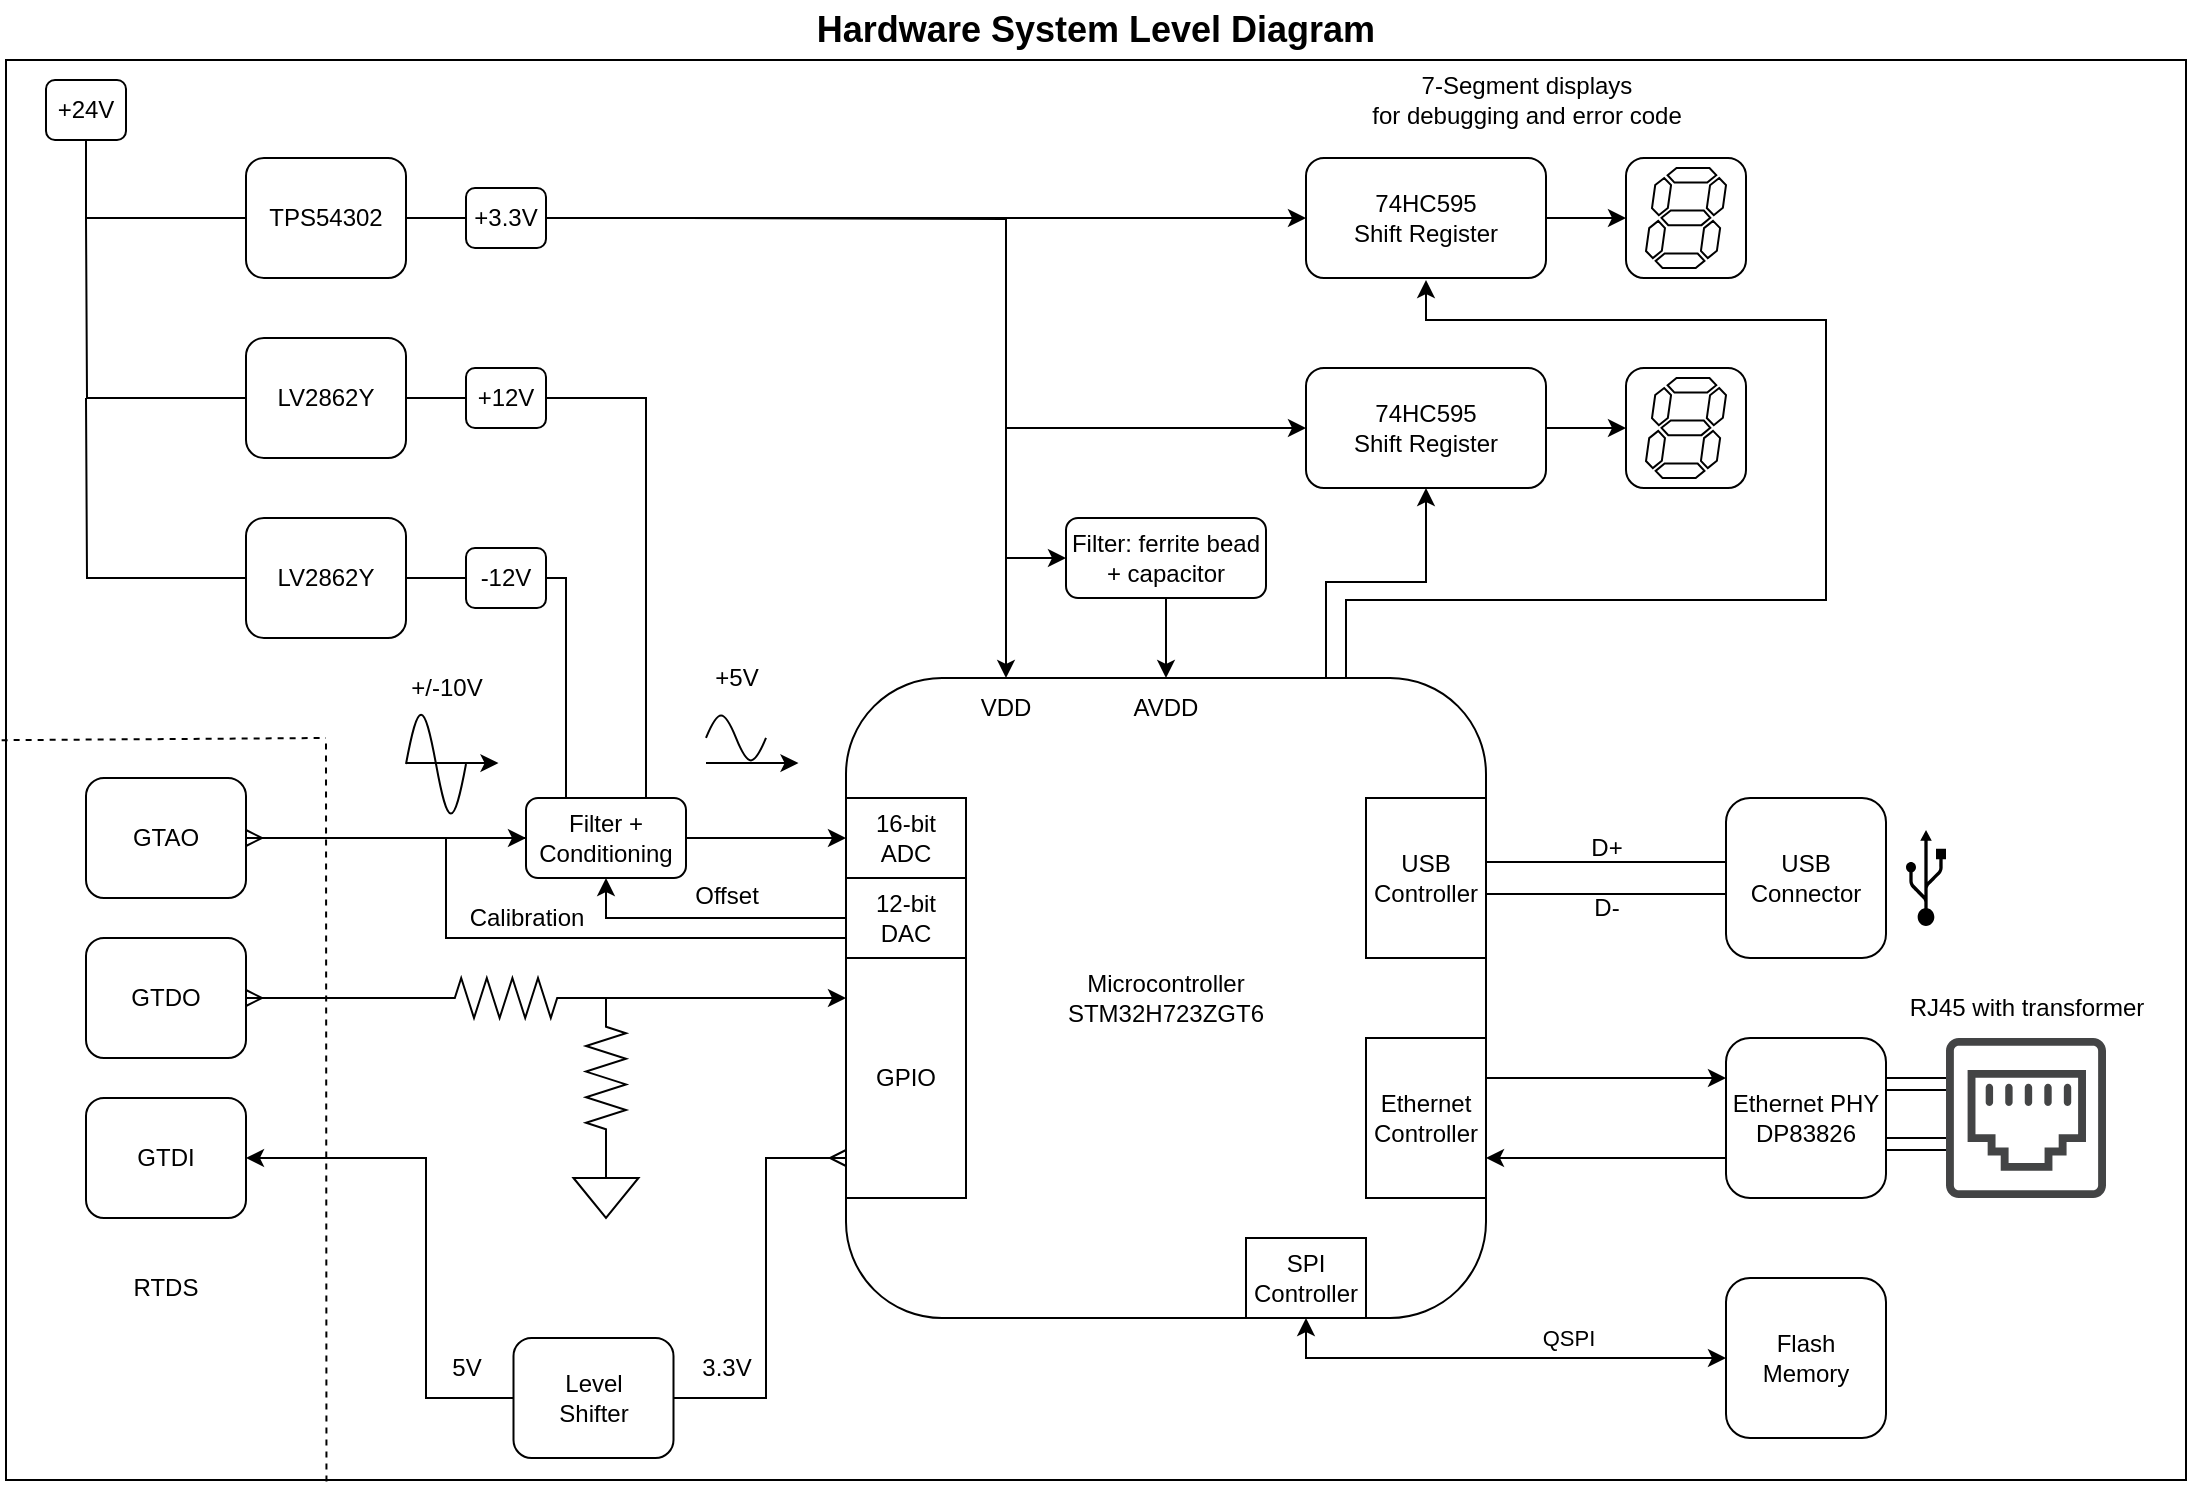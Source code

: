 <mxfile version="21.3.8" type="github">
  <diagram name="Page-1" id="smX_h_Syulk-mbbJK1Uy">
    <mxGraphModel dx="1687" dy="889" grid="1" gridSize="10" guides="1" tooltips="1" connect="1" arrows="1" fold="1" page="1" pageScale="1" pageWidth="1169" pageHeight="827" math="0" shadow="0">
      <root>
        <mxCell id="0" />
        <mxCell id="1" parent="0" />
        <mxCell id="5CAguak0q4o9Jqj831dS-51" value="" style="rounded=0;whiteSpace=wrap;html=1;fillColor=none;" vertex="1" parent="1">
          <mxGeometry x="40" y="60" width="1090" height="710" as="geometry" />
        </mxCell>
        <mxCell id="T1ee5KC6RYy0uwIiaXDq-45" style="edgeStyle=orthogonalEdgeStyle;rounded=0;orthogonalLoop=1;jettySize=auto;html=1;exitX=0.5;exitY=1;exitDx=0;exitDy=0;entryX=0.5;entryY=0;entryDx=0;entryDy=0;startArrow=classic;startFill=1;" parent="1" source="T1ee5KC6RYy0uwIiaXDq-48" target="T1ee5KC6RYy0uwIiaXDq-44" edge="1">
          <mxGeometry relative="1" as="geometry" />
        </mxCell>
        <mxCell id="T1ee5KC6RYy0uwIiaXDq-46" value="QSPI" style="edgeLabel;html=1;align=center;verticalAlign=middle;resizable=0;points=[];" parent="T1ee5KC6RYy0uwIiaXDq-45" vertex="1" connectable="0">
          <mxGeometry x="0.318" relative="1" as="geometry">
            <mxPoint x="-1" y="-10" as="offset" />
          </mxGeometry>
        </mxCell>
        <mxCell id="5CAguak0q4o9Jqj831dS-46" style="edgeStyle=orthogonalEdgeStyle;rounded=0;orthogonalLoop=1;jettySize=auto;html=1;exitX=0.75;exitY=0;exitDx=0;exitDy=0;" edge="1" parent="1" source="T1ee5KC6RYy0uwIiaXDq-1">
          <mxGeometry relative="1" as="geometry">
            <mxPoint x="750.0" y="170" as="targetPoint" />
            <Array as="points">
              <mxPoint x="710" y="369" />
              <mxPoint x="710" y="330" />
              <mxPoint x="950" y="330" />
              <mxPoint x="950" y="190" />
              <mxPoint x="750" y="190" />
            </Array>
          </mxGeometry>
        </mxCell>
        <mxCell id="5CAguak0q4o9Jqj831dS-47" style="edgeStyle=orthogonalEdgeStyle;rounded=0;orthogonalLoop=1;jettySize=auto;html=1;exitX=0.75;exitY=0;exitDx=0;exitDy=0;entryX=0.5;entryY=1;entryDx=0;entryDy=0;" edge="1" parent="1" source="T1ee5KC6RYy0uwIiaXDq-1" target="5CAguak0q4o9Jqj831dS-29">
          <mxGeometry relative="1" as="geometry">
            <Array as="points">
              <mxPoint x="700" y="321" />
              <mxPoint x="750" y="321" />
            </Array>
          </mxGeometry>
        </mxCell>
        <mxCell id="T1ee5KC6RYy0uwIiaXDq-1" value="Microcontroller&lt;br&gt;STM32H723ZGT6" style="rounded=1;whiteSpace=wrap;html=1;" parent="1" vertex="1">
          <mxGeometry x="460" y="369" width="320" height="320" as="geometry" />
        </mxCell>
        <mxCell id="T1ee5KC6RYy0uwIiaXDq-3" style="edgeStyle=orthogonalEdgeStyle;rounded=0;orthogonalLoop=1;jettySize=auto;html=1;exitX=1;exitY=0.5;exitDx=0;exitDy=0;entryX=0;entryY=0.25;entryDx=0;entryDy=0;endArrow=classic;endFill=1;startArrow=none;startFill=0;" parent="1" source="T1ee5KC6RYy0uwIiaXDq-2" target="T1ee5KC6RYy0uwIiaXDq-1" edge="1">
          <mxGeometry relative="1" as="geometry">
            <Array as="points">
              <mxPoint x="380" y="449" />
            </Array>
          </mxGeometry>
        </mxCell>
        <mxCell id="T1ee5KC6RYy0uwIiaXDq-2" value="Filter + Conditioning" style="rounded=1;whiteSpace=wrap;html=1;" parent="1" vertex="1">
          <mxGeometry x="300" y="429" width="80" height="40" as="geometry" />
        </mxCell>
        <mxCell id="T1ee5KC6RYy0uwIiaXDq-7" style="edgeStyle=orthogonalEdgeStyle;rounded=0;orthogonalLoop=1;jettySize=auto;html=1;exitX=1;exitY=0.5;exitDx=0;exitDy=0;entryX=0;entryY=0.5;entryDx=0;entryDy=0;endArrow=none;endFill=0;startArrow=ERmany;startFill=0;" parent="1" source="T1ee5KC6RYy0uwIiaXDq-6" target="T1ee5KC6RYy0uwIiaXDq-2" edge="1">
          <mxGeometry relative="1" as="geometry">
            <Array as="points">
              <mxPoint x="300" y="449" />
            </Array>
          </mxGeometry>
        </mxCell>
        <mxCell id="T1ee5KC6RYy0uwIiaXDq-6" value="GTAO" style="rounded=1;whiteSpace=wrap;html=1;" parent="1" vertex="1">
          <mxGeometry x="80" y="419" width="80" height="60" as="geometry" />
        </mxCell>
        <mxCell id="T1ee5KC6RYy0uwIiaXDq-9" value="16-bit ADC" style="rounded=0;whiteSpace=wrap;html=1;" parent="1" vertex="1">
          <mxGeometry x="460" y="429" width="60" height="40" as="geometry" />
        </mxCell>
        <mxCell id="5CAguak0q4o9Jqj831dS-41" style="edgeStyle=orthogonalEdgeStyle;rounded=0;orthogonalLoop=1;jettySize=auto;html=1;exitX=1;exitY=0.5;exitDx=0;exitDy=0;entryX=0;entryY=0.5;entryDx=0;entryDy=0;" edge="1" parent="1" source="T1ee5KC6RYy0uwIiaXDq-10" target="5CAguak0q4o9Jqj831dS-40">
          <mxGeometry relative="1" as="geometry">
            <Array as="points">
              <mxPoint x="540" y="139" />
              <mxPoint x="540" y="309" />
            </Array>
          </mxGeometry>
        </mxCell>
        <mxCell id="T1ee5KC6RYy0uwIiaXDq-10" value="TPS54302" style="rounded=1;whiteSpace=wrap;html=1;" parent="1" vertex="1">
          <mxGeometry x="160" y="109" width="80" height="60" as="geometry" />
        </mxCell>
        <mxCell id="T1ee5KC6RYy0uwIiaXDq-15" value="VDD" style="text;html=1;strokeColor=none;fillColor=none;align=center;verticalAlign=middle;whiteSpace=wrap;rounded=0;" parent="1" vertex="1">
          <mxGeometry x="510" y="369" width="60" height="30" as="geometry" />
        </mxCell>
        <mxCell id="T1ee5KC6RYy0uwIiaXDq-21" style="edgeStyle=orthogonalEdgeStyle;rounded=0;orthogonalLoop=1;jettySize=auto;html=1;exitX=1;exitY=0.5;exitDx=0;exitDy=0;entryX=0;entryY=0.5;entryDx=0;entryDy=0;entryPerimeter=0;endArrow=none;endFill=0;startArrow=ERmany;startFill=0;" parent="1" source="T1ee5KC6RYy0uwIiaXDq-16" target="T1ee5KC6RYy0uwIiaXDq-17" edge="1">
          <mxGeometry relative="1" as="geometry" />
        </mxCell>
        <mxCell id="T1ee5KC6RYy0uwIiaXDq-16" value="GTDO" style="rounded=1;whiteSpace=wrap;html=1;" parent="1" vertex="1">
          <mxGeometry x="80" y="499" width="80" height="60" as="geometry" />
        </mxCell>
        <mxCell id="T1ee5KC6RYy0uwIiaXDq-19" style="edgeStyle=orthogonalEdgeStyle;rounded=0;orthogonalLoop=1;jettySize=auto;html=1;exitX=1;exitY=0.5;exitDx=0;exitDy=0;exitPerimeter=0;entryX=0;entryY=0.5;entryDx=0;entryDy=0;endArrow=classic;endFill=1;" parent="1" source="T1ee5KC6RYy0uwIiaXDq-17" target="T1ee5KC6RYy0uwIiaXDq-1" edge="1">
          <mxGeometry relative="1" as="geometry" />
        </mxCell>
        <mxCell id="T1ee5KC6RYy0uwIiaXDq-17" value="" style="pointerEvents=1;verticalLabelPosition=bottom;shadow=0;dashed=0;align=center;html=1;verticalAlign=top;shape=mxgraph.electrical.resistors.resistor_2;" parent="1" vertex="1">
          <mxGeometry x="250" y="519" width="80" height="20" as="geometry" />
        </mxCell>
        <mxCell id="T1ee5KC6RYy0uwIiaXDq-18" value="" style="pointerEvents=1;verticalLabelPosition=bottom;shadow=0;dashed=0;align=center;html=1;verticalAlign=top;shape=mxgraph.electrical.resistors.resistor_2;direction=south;" parent="1" vertex="1">
          <mxGeometry x="330" y="529" width="20" height="80" as="geometry" />
        </mxCell>
        <mxCell id="T1ee5KC6RYy0uwIiaXDq-20" value="" style="pointerEvents=1;verticalLabelPosition=bottom;shadow=0;dashed=0;align=center;html=1;verticalAlign=top;shape=mxgraph.electrical.signal_sources.signal_ground;" parent="1" vertex="1">
          <mxGeometry x="323.75" y="609" width="32.5" height="30" as="geometry" />
        </mxCell>
        <mxCell id="T1ee5KC6RYy0uwIiaXDq-22" value="GTDI" style="rounded=1;whiteSpace=wrap;html=1;" parent="1" vertex="1">
          <mxGeometry x="80" y="579" width="80" height="60" as="geometry" />
        </mxCell>
        <mxCell id="T1ee5KC6RYy0uwIiaXDq-31" style="edgeStyle=orthogonalEdgeStyle;rounded=0;orthogonalLoop=1;jettySize=auto;html=1;exitX=1;exitY=0.5;exitDx=0;exitDy=0;entryX=1;entryY=0.5;entryDx=0;entryDy=0;endArrow=classic;endFill=1;startArrow=none;startFill=0;" parent="1" target="T1ee5KC6RYy0uwIiaXDq-22" edge="1">
          <mxGeometry relative="1" as="geometry">
            <mxPoint x="300" y="729" as="sourcePoint" />
            <Array as="points">
              <mxPoint x="250" y="729" />
              <mxPoint x="250" y="609" />
            </Array>
          </mxGeometry>
        </mxCell>
        <mxCell id="T1ee5KC6RYy0uwIiaXDq-32" style="edgeStyle=orthogonalEdgeStyle;rounded=0;orthogonalLoop=1;jettySize=auto;html=1;entryX=0;entryY=0.75;entryDx=0;entryDy=0;endArrow=ERmany;endFill=0;" parent="1" target="T1ee5KC6RYy0uwIiaXDq-1" edge="1">
          <mxGeometry relative="1" as="geometry">
            <mxPoint x="370" y="729" as="sourcePoint" />
            <Array as="points">
              <mxPoint x="370" y="729" />
              <mxPoint x="420" y="729" />
              <mxPoint x="420" y="609" />
            </Array>
          </mxGeometry>
        </mxCell>
        <mxCell id="T1ee5KC6RYy0uwIiaXDq-44" value="Flash&lt;br&gt;Memory" style="rounded=1;whiteSpace=wrap;html=1;direction=north;" parent="1" vertex="1">
          <mxGeometry x="900" y="669" width="80" height="80" as="geometry" />
        </mxCell>
        <mxCell id="T1ee5KC6RYy0uwIiaXDq-48" value="SPI Controller" style="rounded=0;whiteSpace=wrap;html=1;" parent="1" vertex="1">
          <mxGeometry x="660" y="649" width="60" height="40" as="geometry" />
        </mxCell>
        <mxCell id="T1ee5KC6RYy0uwIiaXDq-49" value="GPIO" style="rounded=0;whiteSpace=wrap;html=1;" parent="1" vertex="1">
          <mxGeometry x="460" y="509" width="60" height="120" as="geometry" />
        </mxCell>
        <mxCell id="T1ee5KC6RYy0uwIiaXDq-50" value="" style="pointerEvents=1;verticalLabelPosition=bottom;shadow=0;dashed=0;align=center;html=1;verticalAlign=top;shape=mxgraph.electrical.waveforms.sine_wave;" parent="1" vertex="1">
          <mxGeometry x="240" y="379" width="30" height="66.18" as="geometry" />
        </mxCell>
        <mxCell id="T1ee5KC6RYy0uwIiaXDq-51" value="" style="endArrow=classic;html=1;rounded=0;" parent="1" edge="1">
          <mxGeometry width="50" height="50" relative="1" as="geometry">
            <mxPoint x="240" y="411.56" as="sourcePoint" />
            <mxPoint x="286.25" y="411.56" as="targetPoint" />
          </mxGeometry>
        </mxCell>
        <mxCell id="T1ee5KC6RYy0uwIiaXDq-52" value="" style="endArrow=classic;html=1;rounded=0;" parent="1" edge="1">
          <mxGeometry width="50" height="50" relative="1" as="geometry">
            <mxPoint x="390" y="411.56" as="sourcePoint" />
            <mxPoint x="436.25" y="411.56" as="targetPoint" />
          </mxGeometry>
        </mxCell>
        <mxCell id="T1ee5KC6RYy0uwIiaXDq-53" value="" style="pointerEvents=1;verticalLabelPosition=bottom;shadow=0;dashed=0;align=center;html=1;verticalAlign=top;shape=mxgraph.electrical.waveforms.sine_wave;" parent="1" vertex="1">
          <mxGeometry x="390" y="384" width="30" height="30" as="geometry" />
        </mxCell>
        <mxCell id="T1ee5KC6RYy0uwIiaXDq-55" value="+/-10V" style="text;html=1;align=center;verticalAlign=middle;resizable=0;points=[];autosize=1;strokeColor=none;fillColor=none;" parent="1" vertex="1">
          <mxGeometry x="230" y="359" width="60" height="30" as="geometry" />
        </mxCell>
        <mxCell id="T1ee5KC6RYy0uwIiaXDq-56" value="+5V" style="text;html=1;align=center;verticalAlign=middle;resizable=0;points=[];autosize=1;strokeColor=none;fillColor=none;" parent="1" vertex="1">
          <mxGeometry x="380" y="354" width="50" height="30" as="geometry" />
        </mxCell>
        <mxCell id="T1ee5KC6RYy0uwIiaXDq-63" style="edgeStyle=orthogonalEdgeStyle;rounded=0;orthogonalLoop=1;jettySize=auto;html=1;exitX=0;exitY=0.75;exitDx=0;exitDy=0;entryX=1;entryY=0.75;entryDx=0;entryDy=0;" parent="1" source="T1ee5KC6RYy0uwIiaXDq-60" target="T1ee5KC6RYy0uwIiaXDq-61" edge="1">
          <mxGeometry relative="1" as="geometry" />
        </mxCell>
        <mxCell id="T1ee5KC6RYy0uwIiaXDq-60" value="Ethernet PHY&lt;br&gt;DP83826" style="rounded=1;whiteSpace=wrap;html=1;" parent="1" vertex="1">
          <mxGeometry x="900" y="549" width="80" height="80" as="geometry" />
        </mxCell>
        <mxCell id="T1ee5KC6RYy0uwIiaXDq-62" style="edgeStyle=orthogonalEdgeStyle;rounded=0;orthogonalLoop=1;jettySize=auto;html=1;exitX=1;exitY=0.25;exitDx=0;exitDy=0;entryX=0;entryY=0.25;entryDx=0;entryDy=0;" parent="1" source="T1ee5KC6RYy0uwIiaXDq-61" target="T1ee5KC6RYy0uwIiaXDq-60" edge="1">
          <mxGeometry relative="1" as="geometry" />
        </mxCell>
        <mxCell id="T1ee5KC6RYy0uwIiaXDq-61" value="Ethernet Controller" style="rounded=0;whiteSpace=wrap;html=1;" parent="1" vertex="1">
          <mxGeometry x="720" y="549" width="60" height="80" as="geometry" />
        </mxCell>
        <mxCell id="T1ee5KC6RYy0uwIiaXDq-64" value="" style="sketch=0;pointerEvents=1;shadow=0;dashed=0;html=1;strokeColor=none;fillColor=#434445;aspect=fixed;labelPosition=center;verticalLabelPosition=bottom;verticalAlign=top;align=center;outlineConnect=0;shape=mxgraph.vvd.ethernet_port;" parent="1" vertex="1">
          <mxGeometry x="1010" y="549" width="80" height="80" as="geometry" />
        </mxCell>
        <mxCell id="T1ee5KC6RYy0uwIiaXDq-65" value="" style="verticalLabelPosition=bottom;shadow=0;dashed=0;align=center;html=1;verticalAlign=top;shape=mxgraph.electrical.transmission.2_line_bus;" parent="1" vertex="1">
          <mxGeometry x="980" y="569" width="30" height="6" as="geometry" />
        </mxCell>
        <mxCell id="T1ee5KC6RYy0uwIiaXDq-66" value="" style="verticalLabelPosition=bottom;shadow=0;dashed=0;align=center;html=1;verticalAlign=top;shape=mxgraph.electrical.transmission.2_line_bus;" parent="1" vertex="1">
          <mxGeometry x="980" y="599" width="30" height="6" as="geometry" />
        </mxCell>
        <mxCell id="T1ee5KC6RYy0uwIiaXDq-67" value="RJ45 with transformer" style="text;html=1;align=center;verticalAlign=middle;resizable=0;points=[];autosize=1;strokeColor=none;fillColor=none;" parent="1" vertex="1">
          <mxGeometry x="980" y="519" width="140" height="30" as="geometry" />
        </mxCell>
        <mxCell id="T1ee5KC6RYy0uwIiaXDq-68" value="" style="shape=mxgraph.signs.tech.usb;html=1;pointerEvents=1;fillColor=#000000;strokeColor=none;verticalLabelPosition=bottom;verticalAlign=top;align=center;" parent="1" vertex="1">
          <mxGeometry x="990" y="445" width="20" height="48" as="geometry" />
        </mxCell>
        <mxCell id="T1ee5KC6RYy0uwIiaXDq-69" value="USB Connector" style="rounded=1;whiteSpace=wrap;html=1;" parent="1" vertex="1">
          <mxGeometry x="900" y="429" width="80" height="80" as="geometry" />
        </mxCell>
        <mxCell id="T1ee5KC6RYy0uwIiaXDq-70" value="USB Controller" style="rounded=0;whiteSpace=wrap;html=1;" parent="1" vertex="1">
          <mxGeometry x="720" y="429" width="60" height="80" as="geometry" />
        </mxCell>
        <mxCell id="T1ee5KC6RYy0uwIiaXDq-71" value="" style="verticalLabelPosition=bottom;shadow=0;dashed=0;align=center;html=1;verticalAlign=top;shape=mxgraph.electrical.transmission.2_line_bus;" parent="1" vertex="1">
          <mxGeometry x="780" y="461" width="120" height="16" as="geometry" />
        </mxCell>
        <mxCell id="T1ee5KC6RYy0uwIiaXDq-72" value="D+" style="text;html=1;align=center;verticalAlign=middle;resizable=0;points=[];autosize=1;strokeColor=none;fillColor=none;" parent="1" vertex="1">
          <mxGeometry x="820" y="439" width="40" height="30" as="geometry" />
        </mxCell>
        <mxCell id="T1ee5KC6RYy0uwIiaXDq-73" value="D-" style="text;html=1;align=center;verticalAlign=middle;resizable=0;points=[];autosize=1;strokeColor=none;fillColor=none;" parent="1" vertex="1">
          <mxGeometry x="820" y="469" width="40" height="30" as="geometry" />
        </mxCell>
        <mxCell id="T1ee5KC6RYy0uwIiaXDq-75" style="edgeStyle=orthogonalEdgeStyle;rounded=0;orthogonalLoop=1;jettySize=auto;html=1;exitX=0;exitY=0.5;exitDx=0;exitDy=0;entryX=0.5;entryY=1;entryDx=0;entryDy=0;" parent="1" source="T1ee5KC6RYy0uwIiaXDq-74" target="T1ee5KC6RYy0uwIiaXDq-2" edge="1">
          <mxGeometry relative="1" as="geometry">
            <Array as="points">
              <mxPoint x="340" y="489" />
            </Array>
          </mxGeometry>
        </mxCell>
        <mxCell id="T1ee5KC6RYy0uwIiaXDq-77" style="edgeStyle=orthogonalEdgeStyle;rounded=0;orthogonalLoop=1;jettySize=auto;html=1;exitX=0;exitY=0.75;exitDx=0;exitDy=0;" parent="1" source="T1ee5KC6RYy0uwIiaXDq-74" edge="1">
          <mxGeometry relative="1" as="geometry">
            <mxPoint x="300" y="449" as="targetPoint" />
            <Array as="points">
              <mxPoint x="260" y="499" />
              <mxPoint x="260" y="449" />
            </Array>
          </mxGeometry>
        </mxCell>
        <mxCell id="T1ee5KC6RYy0uwIiaXDq-74" value="12-bit DAC" style="rounded=0;whiteSpace=wrap;html=1;" parent="1" vertex="1">
          <mxGeometry x="460" y="469" width="60" height="40" as="geometry" />
        </mxCell>
        <mxCell id="T1ee5KC6RYy0uwIiaXDq-76" value="Offset" style="text;html=1;align=center;verticalAlign=middle;resizable=0;points=[];autosize=1;strokeColor=none;fillColor=none;" parent="1" vertex="1">
          <mxGeometry x="370" y="463" width="60" height="30" as="geometry" />
        </mxCell>
        <mxCell id="T1ee5KC6RYy0uwIiaXDq-78" value="Calibration" style="text;html=1;align=center;verticalAlign=middle;resizable=0;points=[];autosize=1;strokeColor=none;fillColor=none;" parent="1" vertex="1">
          <mxGeometry x="260" y="474" width="80" height="30" as="geometry" />
        </mxCell>
        <mxCell id="T1ee5KC6RYy0uwIiaXDq-79" value="Level&lt;br&gt;Shifter" style="rounded=1;whiteSpace=wrap;html=1;" parent="1" vertex="1">
          <mxGeometry x="293.75" y="699" width="80" height="60" as="geometry" />
        </mxCell>
        <mxCell id="T1ee5KC6RYy0uwIiaXDq-80" value="5V" style="text;html=1;align=center;verticalAlign=middle;resizable=0;points=[];autosize=1;strokeColor=none;fillColor=none;" parent="1" vertex="1">
          <mxGeometry x="250" y="699" width="40" height="30" as="geometry" />
        </mxCell>
        <mxCell id="T1ee5KC6RYy0uwIiaXDq-81" value="3.3V" style="text;html=1;align=center;verticalAlign=middle;resizable=0;points=[];autosize=1;strokeColor=none;fillColor=none;" parent="1" vertex="1">
          <mxGeometry x="375" y="699" width="50" height="30" as="geometry" />
        </mxCell>
        <mxCell id="5CAguak0q4o9Jqj831dS-13" style="edgeStyle=orthogonalEdgeStyle;rounded=0;orthogonalLoop=1;jettySize=auto;html=1;exitX=0.5;exitY=1;exitDx=0;exitDy=0;entryX=0;entryY=0.5;entryDx=0;entryDy=0;endArrow=none;endFill=0;" edge="1" parent="1" source="5CAguak0q4o9Jqj831dS-3" target="T1ee5KC6RYy0uwIiaXDq-10">
          <mxGeometry relative="1" as="geometry" />
        </mxCell>
        <mxCell id="5CAguak0q4o9Jqj831dS-3" value="+24V" style="rounded=1;whiteSpace=wrap;html=1;" vertex="1" parent="1">
          <mxGeometry x="60" y="70" width="40" height="30" as="geometry" />
        </mxCell>
        <mxCell id="5CAguak0q4o9Jqj831dS-15" style="edgeStyle=orthogonalEdgeStyle;rounded=0;orthogonalLoop=1;jettySize=auto;html=1;exitX=0;exitY=0.5;exitDx=0;exitDy=0;endArrow=none;endFill=0;" edge="1" parent="1" source="5CAguak0q4o9Jqj831dS-14">
          <mxGeometry relative="1" as="geometry">
            <mxPoint x="80" y="139" as="targetPoint" />
          </mxGeometry>
        </mxCell>
        <mxCell id="5CAguak0q4o9Jqj831dS-18" style="edgeStyle=orthogonalEdgeStyle;rounded=0;orthogonalLoop=1;jettySize=auto;html=1;exitX=1;exitY=0.5;exitDx=0;exitDy=0;entryX=0.75;entryY=0;entryDx=0;entryDy=0;endArrow=none;endFill=0;" edge="1" parent="1" source="5CAguak0q4o9Jqj831dS-20" target="T1ee5KC6RYy0uwIiaXDq-2">
          <mxGeometry relative="1" as="geometry" />
        </mxCell>
        <mxCell id="5CAguak0q4o9Jqj831dS-14" value="LV2862Y" style="rounded=1;whiteSpace=wrap;html=1;" vertex="1" parent="1">
          <mxGeometry x="160" y="199" width="80" height="60" as="geometry" />
        </mxCell>
        <mxCell id="5CAguak0q4o9Jqj831dS-17" style="edgeStyle=orthogonalEdgeStyle;rounded=0;orthogonalLoop=1;jettySize=auto;html=1;exitX=0;exitY=0.5;exitDx=0;exitDy=0;endArrow=none;endFill=0;" edge="1" parent="1" source="5CAguak0q4o9Jqj831dS-16">
          <mxGeometry relative="1" as="geometry">
            <mxPoint x="80" y="229" as="targetPoint" />
          </mxGeometry>
        </mxCell>
        <mxCell id="5CAguak0q4o9Jqj831dS-19" style="edgeStyle=orthogonalEdgeStyle;rounded=0;orthogonalLoop=1;jettySize=auto;html=1;exitX=1;exitY=0.5;exitDx=0;exitDy=0;entryX=0.25;entryY=0;entryDx=0;entryDy=0;startArrow=none;startFill=0;endArrow=none;endFill=0;" edge="1" parent="1" source="5CAguak0q4o9Jqj831dS-22" target="T1ee5KC6RYy0uwIiaXDq-2">
          <mxGeometry relative="1" as="geometry">
            <Array as="points">
              <mxPoint x="320" y="319" />
            </Array>
          </mxGeometry>
        </mxCell>
        <mxCell id="5CAguak0q4o9Jqj831dS-16" value="LV2862Y" style="rounded=1;whiteSpace=wrap;html=1;" vertex="1" parent="1">
          <mxGeometry x="160" y="289" width="80" height="60" as="geometry" />
        </mxCell>
        <mxCell id="5CAguak0q4o9Jqj831dS-21" value="" style="edgeStyle=orthogonalEdgeStyle;rounded=0;orthogonalLoop=1;jettySize=auto;html=1;exitX=1;exitY=0.5;exitDx=0;exitDy=0;entryX=0;entryY=0.5;entryDx=0;entryDy=0;endArrow=none;endFill=0;" edge="1" parent="1" source="5CAguak0q4o9Jqj831dS-14" target="5CAguak0q4o9Jqj831dS-20">
          <mxGeometry relative="1" as="geometry">
            <mxPoint x="240" y="229" as="sourcePoint" />
            <mxPoint x="360" y="429" as="targetPoint" />
          </mxGeometry>
        </mxCell>
        <mxCell id="5CAguak0q4o9Jqj831dS-20" value="+12V" style="rounded=1;whiteSpace=wrap;html=1;" vertex="1" parent="1">
          <mxGeometry x="270" y="214" width="40" height="30" as="geometry" />
        </mxCell>
        <mxCell id="5CAguak0q4o9Jqj831dS-23" value="" style="edgeStyle=orthogonalEdgeStyle;rounded=0;orthogonalLoop=1;jettySize=auto;html=1;exitX=1;exitY=0.5;exitDx=0;exitDy=0;entryX=0;entryY=0.5;entryDx=0;entryDy=0;startArrow=none;startFill=0;endArrow=none;endFill=0;" edge="1" parent="1" source="5CAguak0q4o9Jqj831dS-16" target="5CAguak0q4o9Jqj831dS-22">
          <mxGeometry relative="1" as="geometry">
            <mxPoint x="240" y="319" as="sourcePoint" />
            <mxPoint x="320" y="429" as="targetPoint" />
          </mxGeometry>
        </mxCell>
        <mxCell id="5CAguak0q4o9Jqj831dS-22" value="-12V" style="rounded=1;whiteSpace=wrap;html=1;" vertex="1" parent="1">
          <mxGeometry x="270" y="304" width="40" height="30" as="geometry" />
        </mxCell>
        <mxCell id="5CAguak0q4o9Jqj831dS-26" style="edgeStyle=orthogonalEdgeStyle;rounded=0;orthogonalLoop=1;jettySize=auto;html=1;exitX=1;exitY=0.5;exitDx=0;exitDy=0;entryX=0.5;entryY=0;entryDx=0;entryDy=0;" edge="1" parent="1" target="T1ee5KC6RYy0uwIiaXDq-15">
          <mxGeometry relative="1" as="geometry">
            <mxPoint x="380" y="139" as="sourcePoint" />
          </mxGeometry>
        </mxCell>
        <mxCell id="5CAguak0q4o9Jqj831dS-30" style="edgeStyle=orthogonalEdgeStyle;rounded=0;orthogonalLoop=1;jettySize=auto;html=1;exitX=1;exitY=0.5;exitDx=0;exitDy=0;entryX=0;entryY=0.5;entryDx=0;entryDy=0;" edge="1" parent="1" target="5CAguak0q4o9Jqj831dS-29">
          <mxGeometry relative="1" as="geometry">
            <mxPoint x="380" y="139" as="sourcePoint" />
            <Array as="points">
              <mxPoint x="540" y="139" />
              <mxPoint x="540" y="244" />
            </Array>
          </mxGeometry>
        </mxCell>
        <mxCell id="5CAguak0q4o9Jqj831dS-34" style="edgeStyle=orthogonalEdgeStyle;rounded=0;orthogonalLoop=1;jettySize=auto;html=1;exitX=1;exitY=0.5;exitDx=0;exitDy=0;entryX=0;entryY=0.5;entryDx=0;entryDy=0;" edge="1" parent="1" source="5CAguak0q4o9Jqj831dS-48" target="5CAguak0q4o9Jqj831dS-31">
          <mxGeometry relative="1" as="geometry">
            <mxPoint x="380" y="139" as="sourcePoint" />
          </mxGeometry>
        </mxCell>
        <mxCell id="5CAguak0q4o9Jqj831dS-27" value="" style="verticalLabelPosition=bottom;shadow=0;dashed=0;align=center;html=1;verticalAlign=top;shape=mxgraph.electrical.opto_electronics.7_segment_display;pointerEvents=1;" vertex="1" parent="1">
          <mxGeometry x="860" y="114" width="40" height="50" as="geometry" />
        </mxCell>
        <mxCell id="5CAguak0q4o9Jqj831dS-28" value="" style="verticalLabelPosition=bottom;shadow=0;dashed=0;align=center;html=1;verticalAlign=top;shape=mxgraph.electrical.opto_electronics.7_segment_display;pointerEvents=1;" vertex="1" parent="1">
          <mxGeometry x="860" y="219" width="40" height="50" as="geometry" />
        </mxCell>
        <mxCell id="5CAguak0q4o9Jqj831dS-38" style="edgeStyle=orthogonalEdgeStyle;rounded=0;orthogonalLoop=1;jettySize=auto;html=1;exitX=1;exitY=0.5;exitDx=0;exitDy=0;entryX=0;entryY=0.5;entryDx=0;entryDy=0;" edge="1" parent="1" source="5CAguak0q4o9Jqj831dS-29" target="5CAguak0q4o9Jqj831dS-35">
          <mxGeometry relative="1" as="geometry" />
        </mxCell>
        <mxCell id="5CAguak0q4o9Jqj831dS-29" value="74HC595&lt;br&gt;Shift Register" style="rounded=1;whiteSpace=wrap;html=1;" vertex="1" parent="1">
          <mxGeometry x="690" y="214" width="120" height="60" as="geometry" />
        </mxCell>
        <mxCell id="5CAguak0q4o9Jqj831dS-37" style="edgeStyle=orthogonalEdgeStyle;rounded=0;orthogonalLoop=1;jettySize=auto;html=1;exitX=1;exitY=0.5;exitDx=0;exitDy=0;entryX=0;entryY=0.5;entryDx=0;entryDy=0;" edge="1" parent="1" source="5CAguak0q4o9Jqj831dS-31" target="5CAguak0q4o9Jqj831dS-36">
          <mxGeometry relative="1" as="geometry" />
        </mxCell>
        <mxCell id="5CAguak0q4o9Jqj831dS-31" value="74HC595&lt;br&gt;Shift Register" style="rounded=1;whiteSpace=wrap;html=1;" vertex="1" parent="1">
          <mxGeometry x="690" y="109" width="120" height="60" as="geometry" />
        </mxCell>
        <mxCell id="5CAguak0q4o9Jqj831dS-35" value="" style="rounded=1;whiteSpace=wrap;html=1;fillColor=none;" vertex="1" parent="1">
          <mxGeometry x="850" y="214" width="60" height="60" as="geometry" />
        </mxCell>
        <mxCell id="5CAguak0q4o9Jqj831dS-36" value="" style="rounded=1;whiteSpace=wrap;html=1;fillColor=none;" vertex="1" parent="1">
          <mxGeometry x="850" y="109" width="60" height="60" as="geometry" />
        </mxCell>
        <mxCell id="5CAguak0q4o9Jqj831dS-39" value="7-Segment displays&lt;br&gt;for debugging and error code" style="text;html=1;align=center;verticalAlign=middle;resizable=0;points=[];autosize=1;strokeColor=none;fillColor=none;" vertex="1" parent="1">
          <mxGeometry x="710" y="60" width="180" height="40" as="geometry" />
        </mxCell>
        <mxCell id="5CAguak0q4o9Jqj831dS-44" style="edgeStyle=orthogonalEdgeStyle;rounded=0;orthogonalLoop=1;jettySize=auto;html=1;exitX=0.5;exitY=1;exitDx=0;exitDy=0;entryX=0.5;entryY=0;entryDx=0;entryDy=0;" edge="1" parent="1" source="5CAguak0q4o9Jqj831dS-40" target="T1ee5KC6RYy0uwIiaXDq-1">
          <mxGeometry relative="1" as="geometry" />
        </mxCell>
        <mxCell id="5CAguak0q4o9Jqj831dS-40" value="Filter: ferrite bead + capacitor" style="rounded=1;whiteSpace=wrap;html=1;" vertex="1" parent="1">
          <mxGeometry x="570" y="289" width="100" height="40" as="geometry" />
        </mxCell>
        <mxCell id="5CAguak0q4o9Jqj831dS-42" value="AVDD" style="text;html=1;strokeColor=none;fillColor=none;align=center;verticalAlign=middle;whiteSpace=wrap;rounded=0;" vertex="1" parent="1">
          <mxGeometry x="590" y="369" width="60" height="30" as="geometry" />
        </mxCell>
        <mxCell id="5CAguak0q4o9Jqj831dS-49" value="" style="edgeStyle=orthogonalEdgeStyle;rounded=0;orthogonalLoop=1;jettySize=auto;html=1;exitX=1;exitY=0.5;exitDx=0;exitDy=0;entryX=0;entryY=0.5;entryDx=0;entryDy=0;endArrow=none;endFill=0;" edge="1" parent="1" source="T1ee5KC6RYy0uwIiaXDq-10" target="5CAguak0q4o9Jqj831dS-48">
          <mxGeometry relative="1" as="geometry">
            <mxPoint x="240" y="139" as="sourcePoint" />
            <mxPoint x="690" y="139" as="targetPoint" />
          </mxGeometry>
        </mxCell>
        <mxCell id="5CAguak0q4o9Jqj831dS-48" value="+3.3V" style="rounded=1;whiteSpace=wrap;html=1;" vertex="1" parent="1">
          <mxGeometry x="270" y="124" width="40" height="30" as="geometry" />
        </mxCell>
        <mxCell id="5CAguak0q4o9Jqj831dS-50" value="&lt;font size=&quot;1&quot; style=&quot;&quot;&gt;&lt;b style=&quot;font-size: 18px;&quot;&gt;Hardware System Level Diagram&lt;br&gt;&lt;/b&gt;&lt;/font&gt;" style="text;html=1;strokeColor=none;fillColor=none;align=center;verticalAlign=middle;whiteSpace=wrap;rounded=0;" vertex="1" parent="1">
          <mxGeometry x="385" y="30" width="400" height="30" as="geometry" />
        </mxCell>
        <mxCell id="5CAguak0q4o9Jqj831dS-52" value="" style="endArrow=none;dashed=1;html=1;rounded=0;exitX=0.147;exitY=1.001;exitDx=0;exitDy=0;exitPerimeter=0;" edge="1" parent="1" source="5CAguak0q4o9Jqj831dS-51">
          <mxGeometry width="50" height="50" relative="1" as="geometry">
            <mxPoint x="150" y="449" as="sourcePoint" />
            <mxPoint x="200" y="399" as="targetPoint" />
          </mxGeometry>
        </mxCell>
        <mxCell id="5CAguak0q4o9Jqj831dS-53" value="RTDS" style="text;html=1;strokeColor=none;fillColor=none;align=center;verticalAlign=middle;whiteSpace=wrap;rounded=0;" vertex="1" parent="1">
          <mxGeometry x="90" y="659" width="60" height="30" as="geometry" />
        </mxCell>
        <mxCell id="5CAguak0q4o9Jqj831dS-55" value="" style="endArrow=none;dashed=1;html=1;rounded=0;exitX=-0.002;exitY=0.479;exitDx=0;exitDy=0;exitPerimeter=0;" edge="1" parent="1" source="5CAguak0q4o9Jqj831dS-51">
          <mxGeometry width="50" height="50" relative="1" as="geometry">
            <mxPoint x="150" y="449" as="sourcePoint" />
            <mxPoint x="200" y="399" as="targetPoint" />
          </mxGeometry>
        </mxCell>
      </root>
    </mxGraphModel>
  </diagram>
</mxfile>

